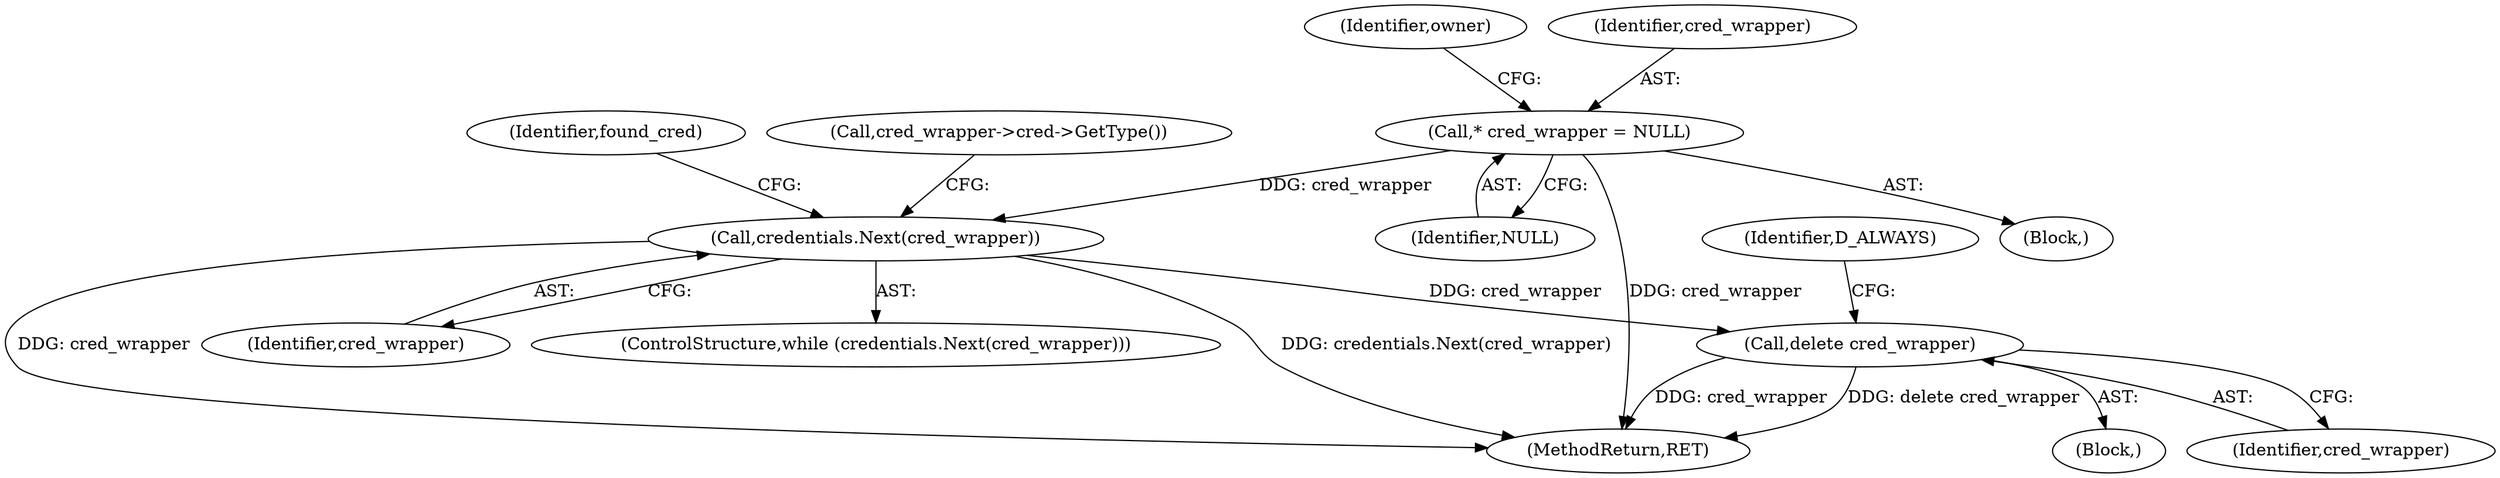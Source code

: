 digraph "0_htcondor_5e5571d1a431eb3c61977b6dd6ec90186ef79867_0@API" {
"1000276" [label="(Call,delete cred_wrapper)"];
"1000238" [label="(Call,credentials.Next(cred_wrapper))"];
"1000119" [label="(Call,* cred_wrapper = NULL)"];
"1000107" [label="(Block,)"];
"1000266" [label="(Block,)"];
"1000276" [label="(Call,delete cred_wrapper)"];
"1000277" [label="(Identifier,cred_wrapper)"];
"1000279" [label="(Identifier,D_ALWAYS)"];
"1000237" [label="(ControlStructure,while (credentials.Next(cred_wrapper)))"];
"1000119" [label="(Call,* cred_wrapper = NULL)"];
"1000243" [label="(Call,cred_wrapper->cred->GetType())"];
"1000314" [label="(MethodReturn,RET)"];
"1000238" [label="(Call,credentials.Next(cred_wrapper))"];
"1000239" [label="(Identifier,cred_wrapper)"];
"1000121" [label="(Identifier,NULL)"];
"1000265" [label="(Identifier,found_cred)"];
"1000124" [label="(Identifier,owner)"];
"1000120" [label="(Identifier,cred_wrapper)"];
"1000276" -> "1000266"  [label="AST: "];
"1000276" -> "1000277"  [label="CFG: "];
"1000277" -> "1000276"  [label="AST: "];
"1000279" -> "1000276"  [label="CFG: "];
"1000276" -> "1000314"  [label="DDG: delete cred_wrapper"];
"1000276" -> "1000314"  [label="DDG: cred_wrapper"];
"1000238" -> "1000276"  [label="DDG: cred_wrapper"];
"1000238" -> "1000237"  [label="AST: "];
"1000238" -> "1000239"  [label="CFG: "];
"1000239" -> "1000238"  [label="AST: "];
"1000243" -> "1000238"  [label="CFG: "];
"1000265" -> "1000238"  [label="CFG: "];
"1000238" -> "1000314"  [label="DDG: cred_wrapper"];
"1000238" -> "1000314"  [label="DDG: credentials.Next(cred_wrapper)"];
"1000119" -> "1000238"  [label="DDG: cred_wrapper"];
"1000119" -> "1000107"  [label="AST: "];
"1000119" -> "1000121"  [label="CFG: "];
"1000120" -> "1000119"  [label="AST: "];
"1000121" -> "1000119"  [label="AST: "];
"1000124" -> "1000119"  [label="CFG: "];
"1000119" -> "1000314"  [label="DDG: cred_wrapper"];
}
